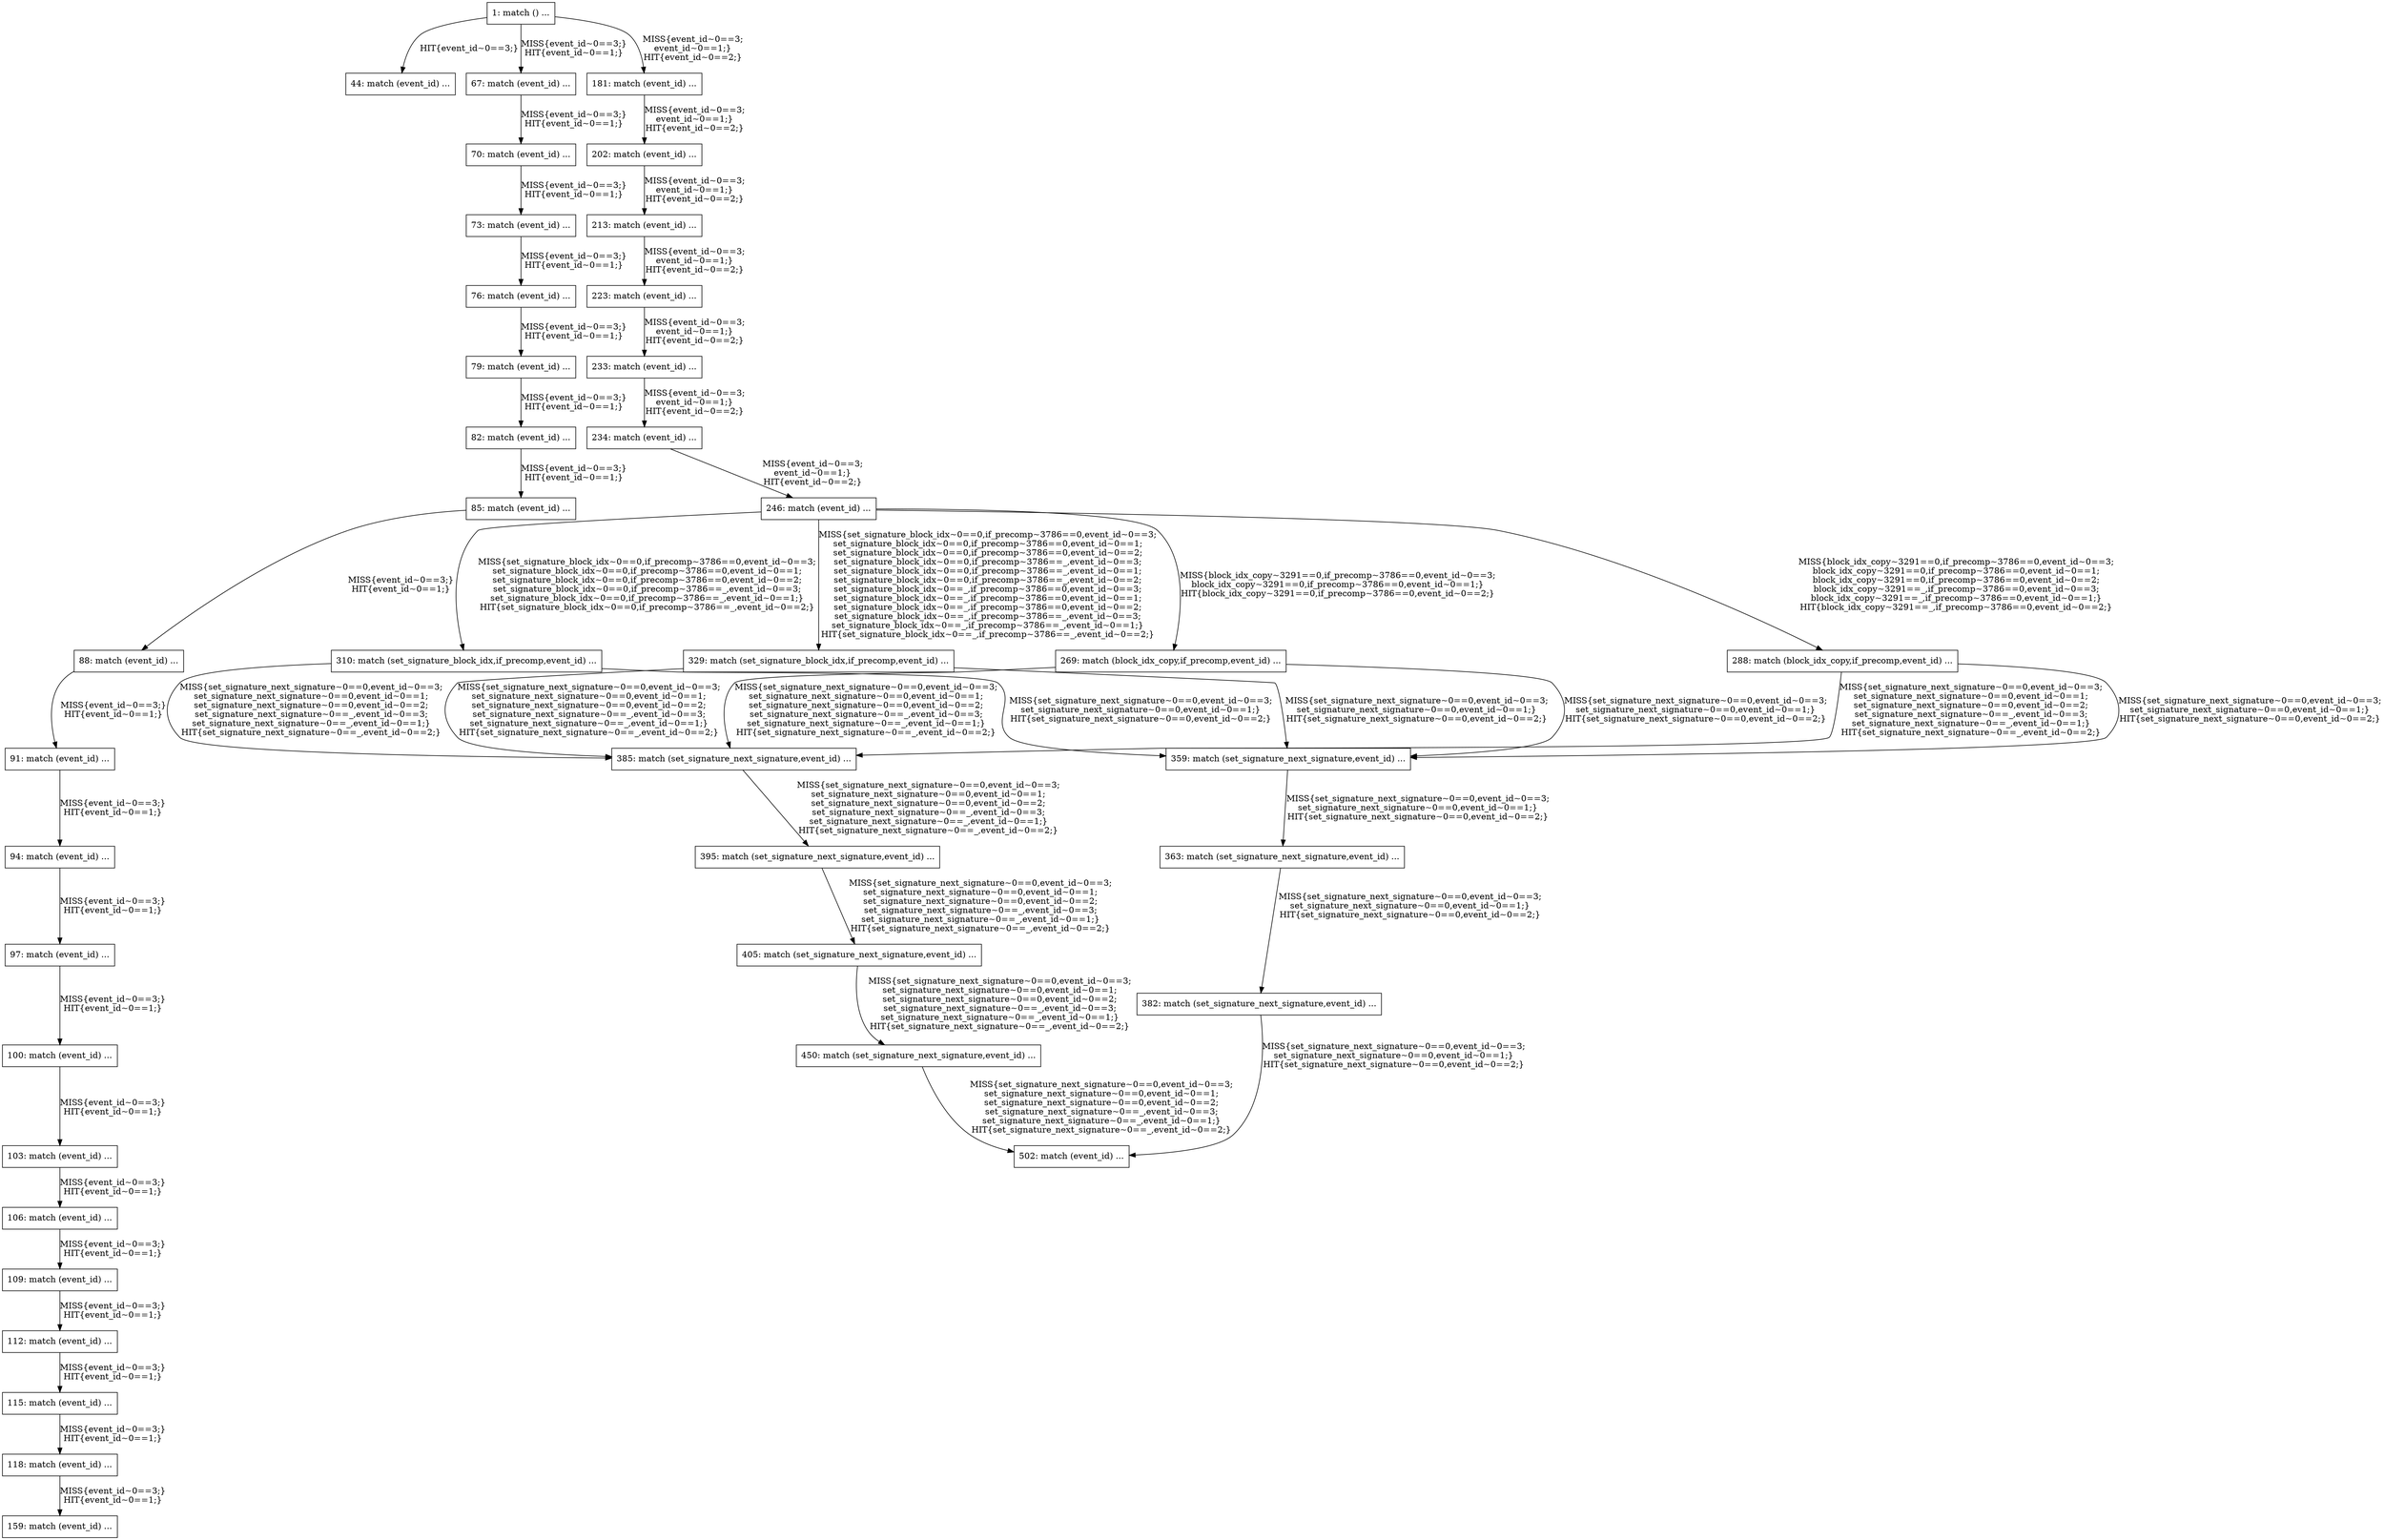 digraph G {
  "1: match () ...
" [shape=box, ];
  "44: match (event_id) ...
" [shape=box, ];
  "67: match (event_id) ...
" [shape=box, ];
  "70: match (event_id) ...
" [shape=box, ];
  "73: match (event_id) ...
" [shape=box, ];
  "76: match (event_id) ...
" [shape=box, ];
  "79: match (event_id) ...
" [shape=box, ];
  "82: match (event_id) ...
" [shape=box, ];
  "85: match (event_id) ...
" [shape=box, ];
  "88: match (event_id) ...
" [shape=box, ];
  "91: match (event_id) ...
" [shape=box, ];
  "94: match (event_id) ...
" [shape=box, ];
  "97: match (event_id) ...
" [shape=box, ];
  "100: match (event_id) ...
" [shape=box, ];
  "103: match (event_id) ...
" [shape=box, ];
  "106: match (event_id) ...
" [shape=box, ];
  "109: match (event_id) ...
" [shape=box, ];
  "112: match (event_id) ...
" [shape=box, ];
  "115: match (event_id) ...
" [shape=box, ];
  "118: match (event_id) ...
" [shape=box, ];
  "159: match (event_id) ...
" [shape=box, ];
  "181: match (event_id) ...
" [shape=box, ];
  "202: match (event_id) ...
" [shape=box, ];
  "213: match (event_id) ...
" [shape=box, ];
  "223: match (event_id) ...
" [shape=box, ];
  "233: match (event_id) ...
" [shape=box, ];
  "234: match (event_id) ...
" [shape=box, ];
  "246: match (event_id) ...
" [shape=box, ];
  "269: match (block_idx_copy,if_precomp,event_id) ...
" [shape=box, ];
  "288: match (block_idx_copy,if_precomp,event_id) ...
" [shape=box, ];
  "310: match (set_signature_block_idx,if_precomp,event_id) ...
" [shape=box, ];
  "329: match (set_signature_block_idx,if_precomp,event_id) ...
" [shape=box, ];
  "359: match (set_signature_next_signature,event_id) ...
" [shape=box, ];
  "363: match (set_signature_next_signature,event_id) ...
" [shape=box, ];
  "382: match (set_signature_next_signature,event_id) ...
" [shape=box, ];
  "385: match (set_signature_next_signature,event_id) ...
" [shape=box, ];
  "395: match (set_signature_next_signature,event_id) ...
" [shape=box, ];
  "405: match (set_signature_next_signature,event_id) ...
" [shape=box, ];
  "450: match (set_signature_next_signature,event_id) ...
" [shape=box, ];
  "502: match (event_id) ...
" [shape=box, ];
  
  
  "1: match () ...
" -> "44: match (event_id) ...
" [label="HIT{event_id~0==3;}",
                                                     ];
  "1: match () ...
" -> "67: match (event_id) ...
" [label="MISS{event_id~0==3;}
HIT{event_id~0==1;}",
                                                     ];
  "1: match () ...
" -> "181: match (event_id) ...
" [label="MISS{event_id~0==3;
event_id~0==1;}
HIT{event_id~0==2;}",
                                                      ];
  "67: match (event_id) ...
" -> "70: match (event_id) ...
" [label="MISS{event_id~0==3;}
HIT{event_id~0==1;}",
                                                              ];
  "70: match (event_id) ...
" -> "73: match (event_id) ...
" [label="MISS{event_id~0==3;}
HIT{event_id~0==1;}",
                                                              ];
  "73: match (event_id) ...
" -> "76: match (event_id) ...
" [label="MISS{event_id~0==3;}
HIT{event_id~0==1;}",
                                                              ];
  "76: match (event_id) ...
" -> "79: match (event_id) ...
" [label="MISS{event_id~0==3;}
HIT{event_id~0==1;}",
                                                              ];
  "79: match (event_id) ...
" -> "82: match (event_id) ...
" [label="MISS{event_id~0==3;}
HIT{event_id~0==1;}",
                                                              ];
  "82: match (event_id) ...
" -> "85: match (event_id) ...
" [label="MISS{event_id~0==3;}
HIT{event_id~0==1;}",
                                                              ];
  "85: match (event_id) ...
" -> "88: match (event_id) ...
" [label="MISS{event_id~0==3;}
HIT{event_id~0==1;}",
                                                              ];
  "88: match (event_id) ...
" -> "91: match (event_id) ...
" [label="MISS{event_id~0==3;}
HIT{event_id~0==1;}",
                                                              ];
  "91: match (event_id) ...
" -> "94: match (event_id) ...
" [label="MISS{event_id~0==3;}
HIT{event_id~0==1;}",
                                                              ];
  "94: match (event_id) ...
" -> "97: match (event_id) ...
" [label="MISS{event_id~0==3;}
HIT{event_id~0==1;}",
                                                              ];
  "97: match (event_id) ...
" -> "100: match (event_id) ...
" [label="MISS{event_id~0==3;}
HIT{event_id~0==1;}",
                                                               ];
  "100: match (event_id) ...
" -> "103: match (event_id) ...
" [label="MISS{event_id~0==3;}
HIT{event_id~0==1;}",
                                                                ];
  "103: match (event_id) ...
" -> "106: match (event_id) ...
" [label="MISS{event_id~0==3;}
HIT{event_id~0==1;}",
                                                                ];
  "106: match (event_id) ...
" -> "109: match (event_id) ...
" [label="MISS{event_id~0==3;}
HIT{event_id~0==1;}",
                                                                ];
  "109: match (event_id) ...
" -> "112: match (event_id) ...
" [label="MISS{event_id~0==3;}
HIT{event_id~0==1;}",
                                                                ];
  "112: match (event_id) ...
" -> "115: match (event_id) ...
" [label="MISS{event_id~0==3;}
HIT{event_id~0==1;}",
                                                                ];
  "115: match (event_id) ...
" -> "118: match (event_id) ...
" [label="MISS{event_id~0==3;}
HIT{event_id~0==1;}",
                                                                ];
  "118: match (event_id) ...
" -> "159: match (event_id) ...
" [label="MISS{event_id~0==3;}
HIT{event_id~0==1;}",
                                                                ];
  "181: match (event_id) ...
" -> "202: match (event_id) ...
" [label="MISS{event_id~0==3;
event_id~0==1;}
HIT{event_id~0==2;}",
                                                                ];
  "202: match (event_id) ...
" -> "213: match (event_id) ...
" [label="MISS{event_id~0==3;
event_id~0==1;}
HIT{event_id~0==2;}",
                                                                ];
  "213: match (event_id) ...
" -> "223: match (event_id) ...
" [label="MISS{event_id~0==3;
event_id~0==1;}
HIT{event_id~0==2;}",
                                                                ];
  "223: match (event_id) ...
" -> "233: match (event_id) ...
" [label="MISS{event_id~0==3;
event_id~0==1;}
HIT{event_id~0==2;}",
                                                                ];
  "233: match (event_id) ...
" -> "234: match (event_id) ...
" [label="MISS{event_id~0==3;
event_id~0==1;}
HIT{event_id~0==2;}",
                                                                ];
  "234: match (event_id) ...
" -> "246: match (event_id) ...
" [label="MISS{event_id~0==3;
event_id~0==1;}
HIT{event_id~0==2;}",
                                                                ];
  "246: match (event_id) ...
" -> "269: match (block_idx_copy,if_precomp,event_id) ...
" [
  label="MISS{block_idx_copy~3291==0,if_precomp~3786==0,event_id~0==3;
block_idx_copy~3291==0,if_precomp~3786==0,event_id~0==1;}
HIT{block_idx_copy~3291==0,if_precomp~3786==0,event_id~0==2;}",
  ];
  "246: match (event_id) ...
" -> "288: match (block_idx_copy,if_precomp,event_id) ...
" [
  label="MISS{block_idx_copy~3291==0,if_precomp~3786==0,event_id~0==3;
block_idx_copy~3291==0,if_precomp~3786==0,event_id~0==1;
block_idx_copy~3291==0,if_precomp~3786==0,event_id~0==2;
block_idx_copy~3291==_,if_precomp~3786==0,event_id~0==3;
block_idx_copy~3291==_,if_precomp~3786==0,event_id~0==1;}
HIT{block_idx_copy~3291==_,if_precomp~3786==0,event_id~0==2;}",
  ];
  "246: match (event_id) ...
" -> "310: match (set_signature_block_idx,if_precomp,event_id) ...
" [
  label="MISS{set_signature_block_idx~0==0,if_precomp~3786==0,event_id~0==3;
set_signature_block_idx~0==0,if_precomp~3786==0,event_id~0==1;
set_signature_block_idx~0==0,if_precomp~3786==0,event_id~0==2;
set_signature_block_idx~0==0,if_precomp~3786==_,event_id~0==3;
set_signature_block_idx~0==0,if_precomp~3786==_,event_id~0==1;}
HIT{set_signature_block_idx~0==0,if_precomp~3786==_,event_id~0==2;}",
  ];
  "246: match (event_id) ...
" -> "329: match (set_signature_block_idx,if_precomp,event_id) ...
" [
  label="MISS{set_signature_block_idx~0==0,if_precomp~3786==0,event_id~0==3;
set_signature_block_idx~0==0,if_precomp~3786==0,event_id~0==1;
set_signature_block_idx~0==0,if_precomp~3786==0,event_id~0==2;
set_signature_block_idx~0==0,if_precomp~3786==_,event_id~0==3;
set_signature_block_idx~0==0,if_precomp~3786==_,event_id~0==1;
set_signature_block_idx~0==0,if_precomp~3786==_,event_id~0==2;
set_signature_block_idx~0==_,if_precomp~3786==0,event_id~0==3;
set_signature_block_idx~0==_,if_precomp~3786==0,event_id~0==1;
set_signature_block_idx~0==_,if_precomp~3786==0,event_id~0==2;
set_signature_block_idx~0==_,if_precomp~3786==_,event_id~0==3;
set_signature_block_idx~0==_,if_precomp~3786==_,event_id~0==1;}
HIT{set_signature_block_idx~0==_,if_precomp~3786==_,event_id~0==2;}",
  ];
  "269: match (block_idx_copy,if_precomp,event_id) ...
" -> "359: match (set_signature_next_signature,event_id) ...
" [
  label="MISS{set_signature_next_signature~0==0,event_id~0==3;
set_signature_next_signature~0==0,event_id~0==1;}
HIT{set_signature_next_signature~0==0,event_id~0==2;}",
  ];
  "269: match (block_idx_copy,if_precomp,event_id) ...
" -> "385: match (set_signature_next_signature,event_id) ...
" [
  label="MISS{set_signature_next_signature~0==0,event_id~0==3;
set_signature_next_signature~0==0,event_id~0==1;
set_signature_next_signature~0==0,event_id~0==2;
set_signature_next_signature~0==_,event_id~0==3;
set_signature_next_signature~0==_,event_id~0==1;}
HIT{set_signature_next_signature~0==_,event_id~0==2;}",
  ];
  "288: match (block_idx_copy,if_precomp,event_id) ...
" -> "359: match (set_signature_next_signature,event_id) ...
" [
  label="MISS{set_signature_next_signature~0==0,event_id~0==3;
set_signature_next_signature~0==0,event_id~0==1;}
HIT{set_signature_next_signature~0==0,event_id~0==2;}",
  ];
  "288: match (block_idx_copy,if_precomp,event_id) ...
" -> "385: match (set_signature_next_signature,event_id) ...
" [
  label="MISS{set_signature_next_signature~0==0,event_id~0==3;
set_signature_next_signature~0==0,event_id~0==1;
set_signature_next_signature~0==0,event_id~0==2;
set_signature_next_signature~0==_,event_id~0==3;
set_signature_next_signature~0==_,event_id~0==1;}
HIT{set_signature_next_signature~0==_,event_id~0==2;}",
  ];
  "310: match (set_signature_block_idx,if_precomp,event_id) ...
" -> "359: match (set_signature_next_signature,event_id) ...
" [
  label="MISS{set_signature_next_signature~0==0,event_id~0==3;
set_signature_next_signature~0==0,event_id~0==1;}
HIT{set_signature_next_signature~0==0,event_id~0==2;}",
  ];
  "310: match (set_signature_block_idx,if_precomp,event_id) ...
" -> "385: match (set_signature_next_signature,event_id) ...
" [
  label="MISS{set_signature_next_signature~0==0,event_id~0==3;
set_signature_next_signature~0==0,event_id~0==1;
set_signature_next_signature~0==0,event_id~0==2;
set_signature_next_signature~0==_,event_id~0==3;
set_signature_next_signature~0==_,event_id~0==1;}
HIT{set_signature_next_signature~0==_,event_id~0==2;}",
  ];
  "329: match (set_signature_block_idx,if_precomp,event_id) ...
" -> "359: match (set_signature_next_signature,event_id) ...
" [
  label="MISS{set_signature_next_signature~0==0,event_id~0==3;
set_signature_next_signature~0==0,event_id~0==1;}
HIT{set_signature_next_signature~0==0,event_id~0==2;}",
  ];
  "329: match (set_signature_block_idx,if_precomp,event_id) ...
" -> "385: match (set_signature_next_signature,event_id) ...
" [
  label="MISS{set_signature_next_signature~0==0,event_id~0==3;
set_signature_next_signature~0==0,event_id~0==1;
set_signature_next_signature~0==0,event_id~0==2;
set_signature_next_signature~0==_,event_id~0==3;
set_signature_next_signature~0==_,event_id~0==1;}
HIT{set_signature_next_signature~0==_,event_id~0==2;}",
  ];
  "359: match (set_signature_next_signature,event_id) ...
" -> "363: match (set_signature_next_signature,event_id) ...
" [
  label="MISS{set_signature_next_signature~0==0,event_id~0==3;
set_signature_next_signature~0==0,event_id~0==1;}
HIT{set_signature_next_signature~0==0,event_id~0==2;}",
  ];
  "363: match (set_signature_next_signature,event_id) ...
" -> "382: match (set_signature_next_signature,event_id) ...
" [
  label="MISS{set_signature_next_signature~0==0,event_id~0==3;
set_signature_next_signature~0==0,event_id~0==1;}
HIT{set_signature_next_signature~0==0,event_id~0==2;}",
  ];
  "382: match (set_signature_next_signature,event_id) ...
" -> "502: match (event_id) ...
" [
  label="MISS{set_signature_next_signature~0==0,event_id~0==3;
set_signature_next_signature~0==0,event_id~0==1;}
HIT{set_signature_next_signature~0==0,event_id~0==2;}",
  ];
  "385: match (set_signature_next_signature,event_id) ...
" -> "395: match (set_signature_next_signature,event_id) ...
" [
  label="MISS{set_signature_next_signature~0==0,event_id~0==3;
set_signature_next_signature~0==0,event_id~0==1;
set_signature_next_signature~0==0,event_id~0==2;
set_signature_next_signature~0==_,event_id~0==3;
set_signature_next_signature~0==_,event_id~0==1;}
HIT{set_signature_next_signature~0==_,event_id~0==2;}",
  ];
  "395: match (set_signature_next_signature,event_id) ...
" -> "405: match (set_signature_next_signature,event_id) ...
" [
  label="MISS{set_signature_next_signature~0==0,event_id~0==3;
set_signature_next_signature~0==0,event_id~0==1;
set_signature_next_signature~0==0,event_id~0==2;
set_signature_next_signature~0==_,event_id~0==3;
set_signature_next_signature~0==_,event_id~0==1;}
HIT{set_signature_next_signature~0==_,event_id~0==2;}",
  ];
  "405: match (set_signature_next_signature,event_id) ...
" -> "450: match (set_signature_next_signature,event_id) ...
" [
  label="MISS{set_signature_next_signature~0==0,event_id~0==3;
set_signature_next_signature~0==0,event_id~0==1;
set_signature_next_signature~0==0,event_id~0==2;
set_signature_next_signature~0==_,event_id~0==3;
set_signature_next_signature~0==_,event_id~0==1;}
HIT{set_signature_next_signature~0==_,event_id~0==2;}",
  ];
  "450: match (set_signature_next_signature,event_id) ...
" -> "502: match (event_id) ...
" [
  label="MISS{set_signature_next_signature~0==0,event_id~0==3;
set_signature_next_signature~0==0,event_id~0==1;
set_signature_next_signature~0==0,event_id~0==2;
set_signature_next_signature~0==_,event_id~0==3;
set_signature_next_signature~0==_,event_id~0==1;}
HIT{set_signature_next_signature~0==_,event_id~0==2;}",
  ];
  
  }